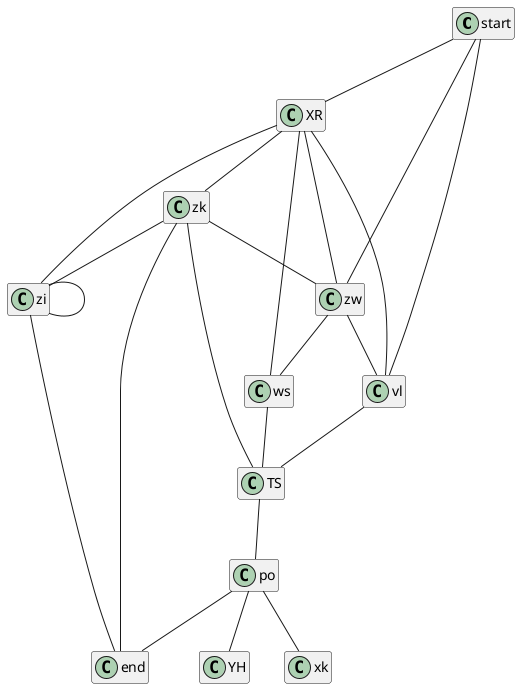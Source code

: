 @startuml
hide members
start --XR
start -- zw
start -- vl
zi -- end
zk -- zi
zk -- TS
zw -- vl
zk -- zw
po -- end
zw -- ws
ws --TS
TS -- po
po -- YH
po -- xk
zi -- zi
zk -- end
zi -- XR
XR -- zk
vl -- TS
XR -- zw
XR -- vl
XR -- ws
@enduml